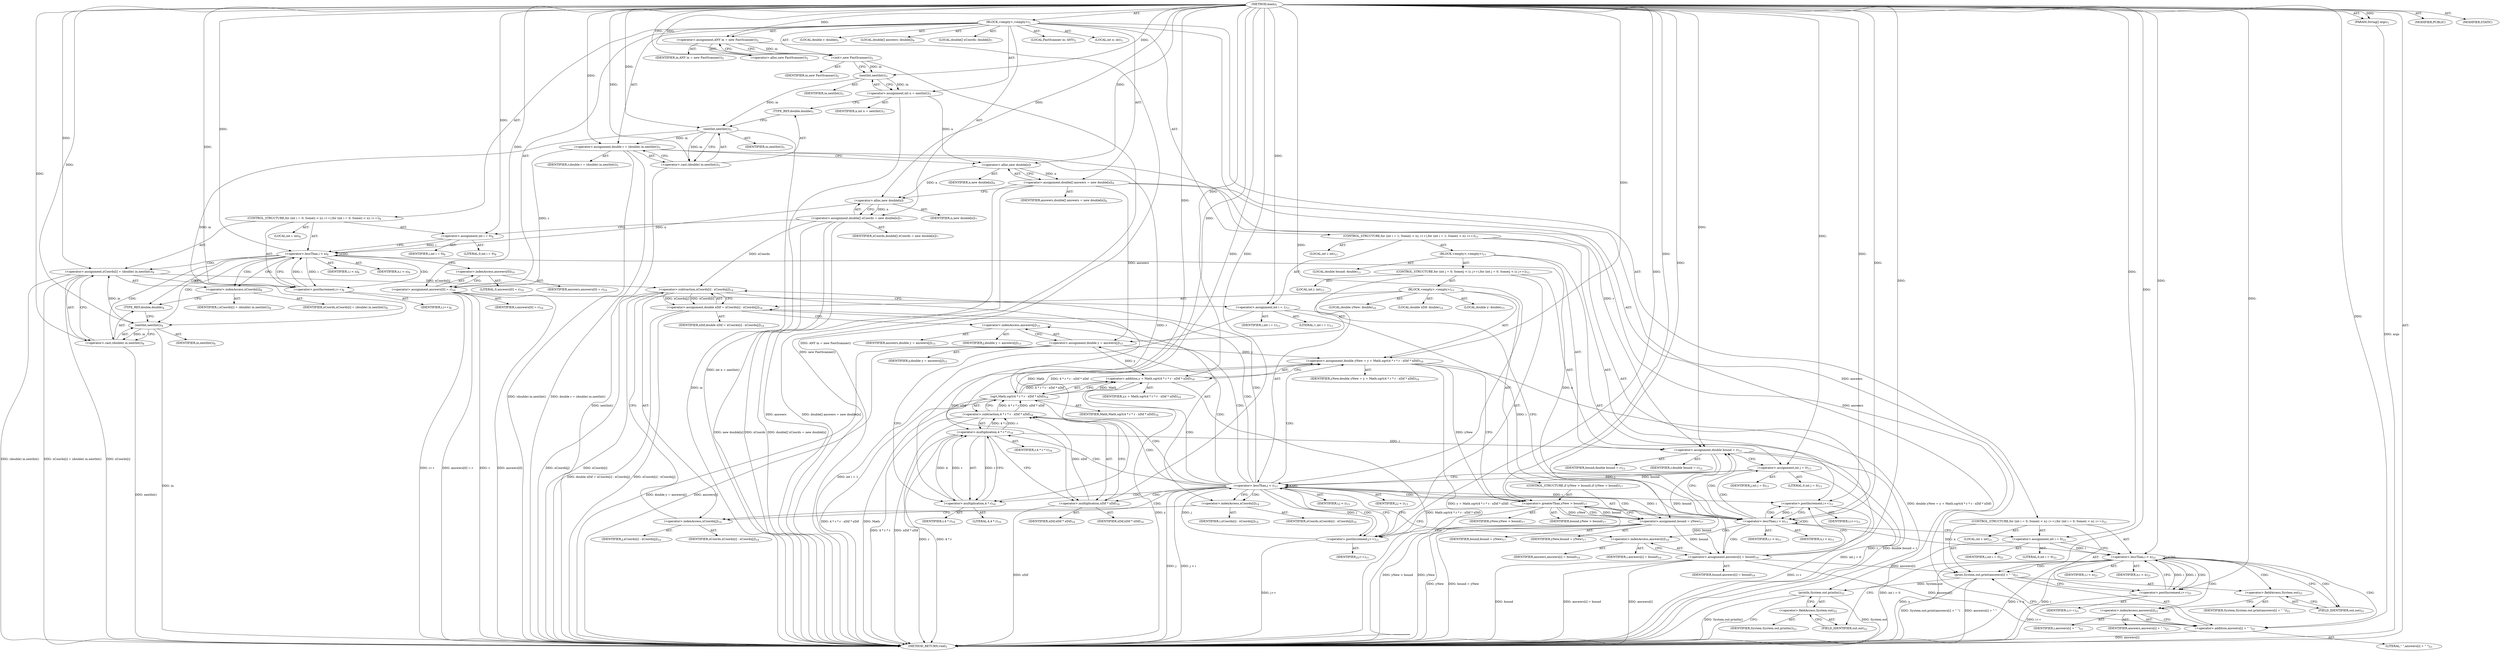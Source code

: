 digraph "main" {  
"19" [label = <(METHOD,main)<SUB>1</SUB>> ]
"20" [label = <(PARAM,String[] args)<SUB>1</SUB>> ]
"21" [label = <(BLOCK,&lt;empty&gt;,&lt;empty&gt;)<SUB>1</SUB>> ]
"4" [label = <(LOCAL,FastScanner in: ANY)<SUB>2</SUB>> ]
"22" [label = <(&lt;operator&gt;.assignment,ANY in = new FastScanner())<SUB>2</SUB>> ]
"23" [label = <(IDENTIFIER,in,ANY in = new FastScanner())<SUB>2</SUB>> ]
"24" [label = <(&lt;operator&gt;.alloc,new FastScanner())<SUB>2</SUB>> ]
"25" [label = <(&lt;init&gt;,new FastScanner())<SUB>2</SUB>> ]
"3" [label = <(IDENTIFIER,in,new FastScanner())<SUB>2</SUB>> ]
"26" [label = <(LOCAL,int n: int)<SUB>3</SUB>> ]
"27" [label = <(&lt;operator&gt;.assignment,int n = nextInt())<SUB>3</SUB>> ]
"28" [label = <(IDENTIFIER,n,int n = nextInt())<SUB>3</SUB>> ]
"29" [label = <(nextInt,nextInt())<SUB>3</SUB>> ]
"30" [label = <(IDENTIFIER,in,nextInt())<SUB>3</SUB>> ]
"31" [label = <(LOCAL,double r: double)<SUB>5</SUB>> ]
"32" [label = <(&lt;operator&gt;.assignment,double r = (double) in.nextInt())<SUB>5</SUB>> ]
"33" [label = <(IDENTIFIER,r,double r = (double) in.nextInt())<SUB>5</SUB>> ]
"34" [label = <(&lt;operator&gt;.cast,(double) in.nextInt())<SUB>5</SUB>> ]
"35" [label = <(TYPE_REF,double,double)<SUB>5</SUB>> ]
"36" [label = <(nextInt,nextInt())<SUB>5</SUB>> ]
"37" [label = <(IDENTIFIER,in,nextInt())<SUB>5</SUB>> ]
"38" [label = <(LOCAL,double[] answers: double[])<SUB>6</SUB>> ]
"39" [label = <(&lt;operator&gt;.assignment,double[] answers = new double[n])<SUB>6</SUB>> ]
"40" [label = <(IDENTIFIER,answers,double[] answers = new double[n])<SUB>6</SUB>> ]
"41" [label = <(&lt;operator&gt;.alloc,new double[n])> ]
"42" [label = <(IDENTIFIER,n,new double[n])<SUB>6</SUB>> ]
"43" [label = <(LOCAL,double[] xCoords: double[])<SUB>7</SUB>> ]
"44" [label = <(&lt;operator&gt;.assignment,double[] xCoords = new double[n])<SUB>7</SUB>> ]
"45" [label = <(IDENTIFIER,xCoords,double[] xCoords = new double[n])<SUB>7</SUB>> ]
"46" [label = <(&lt;operator&gt;.alloc,new double[n])> ]
"47" [label = <(IDENTIFIER,n,new double[n])<SUB>7</SUB>> ]
"48" [label = <(CONTROL_STRUCTURE,for (int i = 0; Some(i &lt; n); i++),for (int i = 0; Some(i &lt; n); i++))<SUB>8</SUB>> ]
"49" [label = <(LOCAL,int i: int)<SUB>8</SUB>> ]
"50" [label = <(&lt;operator&gt;.assignment,int i = 0)<SUB>8</SUB>> ]
"51" [label = <(IDENTIFIER,i,int i = 0)<SUB>8</SUB>> ]
"52" [label = <(LITERAL,0,int i = 0)<SUB>8</SUB>> ]
"53" [label = <(&lt;operator&gt;.lessThan,i &lt; n)<SUB>8</SUB>> ]
"54" [label = <(IDENTIFIER,i,i &lt; n)<SUB>8</SUB>> ]
"55" [label = <(IDENTIFIER,n,i &lt; n)<SUB>8</SUB>> ]
"56" [label = <(&lt;operator&gt;.postIncrement,i++)<SUB>8</SUB>> ]
"57" [label = <(IDENTIFIER,i,i++)<SUB>8</SUB>> ]
"58" [label = <(&lt;operator&gt;.assignment,xCoords[i] = (double) in.nextInt())<SUB>8</SUB>> ]
"59" [label = <(&lt;operator&gt;.indexAccess,xCoords[i])<SUB>8</SUB>> ]
"60" [label = <(IDENTIFIER,xCoords,xCoords[i] = (double) in.nextInt())<SUB>8</SUB>> ]
"61" [label = <(IDENTIFIER,i,xCoords[i] = (double) in.nextInt())<SUB>8</SUB>> ]
"62" [label = <(&lt;operator&gt;.cast,(double) in.nextInt())<SUB>8</SUB>> ]
"63" [label = <(TYPE_REF,double,double)<SUB>8</SUB>> ]
"64" [label = <(nextInt,nextInt())<SUB>8</SUB>> ]
"65" [label = <(IDENTIFIER,in,nextInt())<SUB>8</SUB>> ]
"66" [label = <(&lt;operator&gt;.assignment,answers[0] = r)<SUB>10</SUB>> ]
"67" [label = <(&lt;operator&gt;.indexAccess,answers[0])<SUB>10</SUB>> ]
"68" [label = <(IDENTIFIER,answers,answers[0] = r)<SUB>10</SUB>> ]
"69" [label = <(LITERAL,0,answers[0] = r)<SUB>10</SUB>> ]
"70" [label = <(IDENTIFIER,r,answers[0] = r)<SUB>10</SUB>> ]
"71" [label = <(CONTROL_STRUCTURE,for (int i = 1; Some(i &lt; n); i++),for (int i = 1; Some(i &lt; n); i++))<SUB>11</SUB>> ]
"72" [label = <(LOCAL,int i: int)<SUB>11</SUB>> ]
"73" [label = <(&lt;operator&gt;.assignment,int i = 1)<SUB>11</SUB>> ]
"74" [label = <(IDENTIFIER,i,int i = 1)<SUB>11</SUB>> ]
"75" [label = <(LITERAL,1,int i = 1)<SUB>11</SUB>> ]
"76" [label = <(&lt;operator&gt;.lessThan,i &lt; n)<SUB>11</SUB>> ]
"77" [label = <(IDENTIFIER,i,i &lt; n)<SUB>11</SUB>> ]
"78" [label = <(IDENTIFIER,n,i &lt; n)<SUB>11</SUB>> ]
"79" [label = <(&lt;operator&gt;.postIncrement,i++)<SUB>11</SUB>> ]
"80" [label = <(IDENTIFIER,i,i++)<SUB>11</SUB>> ]
"81" [label = <(BLOCK,&lt;empty&gt;,&lt;empty&gt;)<SUB>11</SUB>> ]
"82" [label = <(LOCAL,double bound: double)<SUB>12</SUB>> ]
"83" [label = <(&lt;operator&gt;.assignment,double bound = r)<SUB>12</SUB>> ]
"84" [label = <(IDENTIFIER,bound,double bound = r)<SUB>12</SUB>> ]
"85" [label = <(IDENTIFIER,r,double bound = r)<SUB>12</SUB>> ]
"86" [label = <(CONTROL_STRUCTURE,for (int j = 0; Some(j &lt; i); j++),for (int j = 0; Some(j &lt; i); j++))<SUB>13</SUB>> ]
"87" [label = <(LOCAL,int j: int)<SUB>13</SUB>> ]
"88" [label = <(&lt;operator&gt;.assignment,int j = 0)<SUB>13</SUB>> ]
"89" [label = <(IDENTIFIER,j,int j = 0)<SUB>13</SUB>> ]
"90" [label = <(LITERAL,0,int j = 0)<SUB>13</SUB>> ]
"91" [label = <(&lt;operator&gt;.lessThan,j &lt; i)<SUB>13</SUB>> ]
"92" [label = <(IDENTIFIER,j,j &lt; i)<SUB>13</SUB>> ]
"93" [label = <(IDENTIFIER,i,j &lt; i)<SUB>13</SUB>> ]
"94" [label = <(&lt;operator&gt;.postIncrement,j++)<SUB>13</SUB>> ]
"95" [label = <(IDENTIFIER,j,j++)<SUB>13</SUB>> ]
"96" [label = <(BLOCK,&lt;empty&gt;,&lt;empty&gt;)<SUB>13</SUB>> ]
"97" [label = <(LOCAL,double xDif: double)<SUB>14</SUB>> ]
"98" [label = <(&lt;operator&gt;.assignment,double xDif = xCoords[i] - xCoords[j])<SUB>14</SUB>> ]
"99" [label = <(IDENTIFIER,xDif,double xDif = xCoords[i] - xCoords[j])<SUB>14</SUB>> ]
"100" [label = <(&lt;operator&gt;.subtraction,xCoords[i] - xCoords[j])<SUB>14</SUB>> ]
"101" [label = <(&lt;operator&gt;.indexAccess,xCoords[i])<SUB>14</SUB>> ]
"102" [label = <(IDENTIFIER,xCoords,xCoords[i] - xCoords[j])<SUB>14</SUB>> ]
"103" [label = <(IDENTIFIER,i,xCoords[i] - xCoords[j])<SUB>14</SUB>> ]
"104" [label = <(&lt;operator&gt;.indexAccess,xCoords[j])<SUB>14</SUB>> ]
"105" [label = <(IDENTIFIER,xCoords,xCoords[i] - xCoords[j])<SUB>14</SUB>> ]
"106" [label = <(IDENTIFIER,j,xCoords[i] - xCoords[j])<SUB>14</SUB>> ]
"107" [label = <(LOCAL,double y: double)<SUB>15</SUB>> ]
"108" [label = <(&lt;operator&gt;.assignment,double y = answers[j])<SUB>15</SUB>> ]
"109" [label = <(IDENTIFIER,y,double y = answers[j])<SUB>15</SUB>> ]
"110" [label = <(&lt;operator&gt;.indexAccess,answers[j])<SUB>15</SUB>> ]
"111" [label = <(IDENTIFIER,answers,double y = answers[j])<SUB>15</SUB>> ]
"112" [label = <(IDENTIFIER,j,double y = answers[j])<SUB>15</SUB>> ]
"113" [label = <(LOCAL,double yNew: double)<SUB>16</SUB>> ]
"114" [label = <(&lt;operator&gt;.assignment,double yNew = y + Math.sqrt(4 * r * r - xDif * xDif))<SUB>16</SUB>> ]
"115" [label = <(IDENTIFIER,yNew,double yNew = y + Math.sqrt(4 * r * r - xDif * xDif))<SUB>16</SUB>> ]
"116" [label = <(&lt;operator&gt;.addition,y + Math.sqrt(4 * r * r - xDif * xDif))<SUB>16</SUB>> ]
"117" [label = <(IDENTIFIER,y,y + Math.sqrt(4 * r * r - xDif * xDif))<SUB>16</SUB>> ]
"118" [label = <(sqrt,Math.sqrt(4 * r * r - xDif * xDif))<SUB>16</SUB>> ]
"119" [label = <(IDENTIFIER,Math,Math.sqrt(4 * r * r - xDif * xDif))<SUB>16</SUB>> ]
"120" [label = <(&lt;operator&gt;.subtraction,4 * r * r - xDif * xDif)<SUB>16</SUB>> ]
"121" [label = <(&lt;operator&gt;.multiplication,4 * r * r)<SUB>16</SUB>> ]
"122" [label = <(&lt;operator&gt;.multiplication,4 * r)<SUB>16</SUB>> ]
"123" [label = <(LITERAL,4,4 * r)<SUB>16</SUB>> ]
"124" [label = <(IDENTIFIER,r,4 * r)<SUB>16</SUB>> ]
"125" [label = <(IDENTIFIER,r,4 * r * r)<SUB>16</SUB>> ]
"126" [label = <(&lt;operator&gt;.multiplication,xDif * xDif)<SUB>16</SUB>> ]
"127" [label = <(IDENTIFIER,xDif,xDif * xDif)<SUB>16</SUB>> ]
"128" [label = <(IDENTIFIER,xDif,xDif * xDif)<SUB>16</SUB>> ]
"129" [label = <(CONTROL_STRUCTURE,if (yNew &gt; bound),if (yNew &gt; bound))<SUB>17</SUB>> ]
"130" [label = <(&lt;operator&gt;.greaterThan,yNew &gt; bound)<SUB>17</SUB>> ]
"131" [label = <(IDENTIFIER,yNew,yNew &gt; bound)<SUB>17</SUB>> ]
"132" [label = <(IDENTIFIER,bound,yNew &gt; bound)<SUB>17</SUB>> ]
"133" [label = <(&lt;operator&gt;.assignment,bound = yNew)<SUB>17</SUB>> ]
"134" [label = <(IDENTIFIER,bound,bound = yNew)<SUB>17</SUB>> ]
"135" [label = <(IDENTIFIER,yNew,bound = yNew)<SUB>17</SUB>> ]
"136" [label = <(&lt;operator&gt;.assignment,answers[i] = bound)<SUB>19</SUB>> ]
"137" [label = <(&lt;operator&gt;.indexAccess,answers[i])<SUB>19</SUB>> ]
"138" [label = <(IDENTIFIER,answers,answers[i] = bound)<SUB>19</SUB>> ]
"139" [label = <(IDENTIFIER,i,answers[i] = bound)<SUB>19</SUB>> ]
"140" [label = <(IDENTIFIER,bound,answers[i] = bound)<SUB>19</SUB>> ]
"141" [label = <(CONTROL_STRUCTURE,for (int i = 0; Some(i &lt; n); i++),for (int i = 0; Some(i &lt; n); i++))<SUB>21</SUB>> ]
"142" [label = <(LOCAL,int i: int)<SUB>21</SUB>> ]
"143" [label = <(&lt;operator&gt;.assignment,int i = 0)<SUB>21</SUB>> ]
"144" [label = <(IDENTIFIER,i,int i = 0)<SUB>21</SUB>> ]
"145" [label = <(LITERAL,0,int i = 0)<SUB>21</SUB>> ]
"146" [label = <(&lt;operator&gt;.lessThan,i &lt; n)<SUB>21</SUB>> ]
"147" [label = <(IDENTIFIER,i,i &lt; n)<SUB>21</SUB>> ]
"148" [label = <(IDENTIFIER,n,i &lt; n)<SUB>21</SUB>> ]
"149" [label = <(&lt;operator&gt;.postIncrement,i++)<SUB>21</SUB>> ]
"150" [label = <(IDENTIFIER,i,i++)<SUB>21</SUB>> ]
"151" [label = <(print,System.out.print(answers[i] + &quot; &quot;))<SUB>21</SUB>> ]
"152" [label = <(&lt;operator&gt;.fieldAccess,System.out)<SUB>21</SUB>> ]
"153" [label = <(IDENTIFIER,System,System.out.print(answers[i] + &quot; &quot;))<SUB>21</SUB>> ]
"154" [label = <(FIELD_IDENTIFIER,out,out)<SUB>21</SUB>> ]
"155" [label = <(&lt;operator&gt;.addition,answers[i] + &quot; &quot;)<SUB>21</SUB>> ]
"156" [label = <(&lt;operator&gt;.indexAccess,answers[i])<SUB>21</SUB>> ]
"157" [label = <(IDENTIFIER,answers,answers[i] + &quot; &quot;)<SUB>21</SUB>> ]
"158" [label = <(IDENTIFIER,i,answers[i] + &quot; &quot;)<SUB>21</SUB>> ]
"159" [label = <(LITERAL,&quot; &quot;,answers[i] + &quot; &quot;)<SUB>21</SUB>> ]
"160" [label = <(println,System.out.println())<SUB>22</SUB>> ]
"161" [label = <(&lt;operator&gt;.fieldAccess,System.out)<SUB>22</SUB>> ]
"162" [label = <(IDENTIFIER,System,System.out.println())<SUB>22</SUB>> ]
"163" [label = <(FIELD_IDENTIFIER,out,out)<SUB>22</SUB>> ]
"164" [label = <(MODIFIER,PUBLIC)> ]
"165" [label = <(MODIFIER,STATIC)> ]
"166" [label = <(METHOD_RETURN,void)<SUB>1</SUB>> ]
  "19" -> "20"  [ label = "AST: "] 
  "19" -> "21"  [ label = "AST: "] 
  "19" -> "164"  [ label = "AST: "] 
  "19" -> "165"  [ label = "AST: "] 
  "19" -> "166"  [ label = "AST: "] 
  "21" -> "4"  [ label = "AST: "] 
  "21" -> "22"  [ label = "AST: "] 
  "21" -> "25"  [ label = "AST: "] 
  "21" -> "26"  [ label = "AST: "] 
  "21" -> "27"  [ label = "AST: "] 
  "21" -> "31"  [ label = "AST: "] 
  "21" -> "32"  [ label = "AST: "] 
  "21" -> "38"  [ label = "AST: "] 
  "21" -> "39"  [ label = "AST: "] 
  "21" -> "43"  [ label = "AST: "] 
  "21" -> "44"  [ label = "AST: "] 
  "21" -> "48"  [ label = "AST: "] 
  "21" -> "66"  [ label = "AST: "] 
  "21" -> "71"  [ label = "AST: "] 
  "21" -> "141"  [ label = "AST: "] 
  "21" -> "160"  [ label = "AST: "] 
  "22" -> "23"  [ label = "AST: "] 
  "22" -> "24"  [ label = "AST: "] 
  "25" -> "3"  [ label = "AST: "] 
  "27" -> "28"  [ label = "AST: "] 
  "27" -> "29"  [ label = "AST: "] 
  "29" -> "30"  [ label = "AST: "] 
  "32" -> "33"  [ label = "AST: "] 
  "32" -> "34"  [ label = "AST: "] 
  "34" -> "35"  [ label = "AST: "] 
  "34" -> "36"  [ label = "AST: "] 
  "36" -> "37"  [ label = "AST: "] 
  "39" -> "40"  [ label = "AST: "] 
  "39" -> "41"  [ label = "AST: "] 
  "41" -> "42"  [ label = "AST: "] 
  "44" -> "45"  [ label = "AST: "] 
  "44" -> "46"  [ label = "AST: "] 
  "46" -> "47"  [ label = "AST: "] 
  "48" -> "49"  [ label = "AST: "] 
  "48" -> "50"  [ label = "AST: "] 
  "48" -> "53"  [ label = "AST: "] 
  "48" -> "56"  [ label = "AST: "] 
  "48" -> "58"  [ label = "AST: "] 
  "50" -> "51"  [ label = "AST: "] 
  "50" -> "52"  [ label = "AST: "] 
  "53" -> "54"  [ label = "AST: "] 
  "53" -> "55"  [ label = "AST: "] 
  "56" -> "57"  [ label = "AST: "] 
  "58" -> "59"  [ label = "AST: "] 
  "58" -> "62"  [ label = "AST: "] 
  "59" -> "60"  [ label = "AST: "] 
  "59" -> "61"  [ label = "AST: "] 
  "62" -> "63"  [ label = "AST: "] 
  "62" -> "64"  [ label = "AST: "] 
  "64" -> "65"  [ label = "AST: "] 
  "66" -> "67"  [ label = "AST: "] 
  "66" -> "70"  [ label = "AST: "] 
  "67" -> "68"  [ label = "AST: "] 
  "67" -> "69"  [ label = "AST: "] 
  "71" -> "72"  [ label = "AST: "] 
  "71" -> "73"  [ label = "AST: "] 
  "71" -> "76"  [ label = "AST: "] 
  "71" -> "79"  [ label = "AST: "] 
  "71" -> "81"  [ label = "AST: "] 
  "73" -> "74"  [ label = "AST: "] 
  "73" -> "75"  [ label = "AST: "] 
  "76" -> "77"  [ label = "AST: "] 
  "76" -> "78"  [ label = "AST: "] 
  "79" -> "80"  [ label = "AST: "] 
  "81" -> "82"  [ label = "AST: "] 
  "81" -> "83"  [ label = "AST: "] 
  "81" -> "86"  [ label = "AST: "] 
  "81" -> "136"  [ label = "AST: "] 
  "83" -> "84"  [ label = "AST: "] 
  "83" -> "85"  [ label = "AST: "] 
  "86" -> "87"  [ label = "AST: "] 
  "86" -> "88"  [ label = "AST: "] 
  "86" -> "91"  [ label = "AST: "] 
  "86" -> "94"  [ label = "AST: "] 
  "86" -> "96"  [ label = "AST: "] 
  "88" -> "89"  [ label = "AST: "] 
  "88" -> "90"  [ label = "AST: "] 
  "91" -> "92"  [ label = "AST: "] 
  "91" -> "93"  [ label = "AST: "] 
  "94" -> "95"  [ label = "AST: "] 
  "96" -> "97"  [ label = "AST: "] 
  "96" -> "98"  [ label = "AST: "] 
  "96" -> "107"  [ label = "AST: "] 
  "96" -> "108"  [ label = "AST: "] 
  "96" -> "113"  [ label = "AST: "] 
  "96" -> "114"  [ label = "AST: "] 
  "96" -> "129"  [ label = "AST: "] 
  "98" -> "99"  [ label = "AST: "] 
  "98" -> "100"  [ label = "AST: "] 
  "100" -> "101"  [ label = "AST: "] 
  "100" -> "104"  [ label = "AST: "] 
  "101" -> "102"  [ label = "AST: "] 
  "101" -> "103"  [ label = "AST: "] 
  "104" -> "105"  [ label = "AST: "] 
  "104" -> "106"  [ label = "AST: "] 
  "108" -> "109"  [ label = "AST: "] 
  "108" -> "110"  [ label = "AST: "] 
  "110" -> "111"  [ label = "AST: "] 
  "110" -> "112"  [ label = "AST: "] 
  "114" -> "115"  [ label = "AST: "] 
  "114" -> "116"  [ label = "AST: "] 
  "116" -> "117"  [ label = "AST: "] 
  "116" -> "118"  [ label = "AST: "] 
  "118" -> "119"  [ label = "AST: "] 
  "118" -> "120"  [ label = "AST: "] 
  "120" -> "121"  [ label = "AST: "] 
  "120" -> "126"  [ label = "AST: "] 
  "121" -> "122"  [ label = "AST: "] 
  "121" -> "125"  [ label = "AST: "] 
  "122" -> "123"  [ label = "AST: "] 
  "122" -> "124"  [ label = "AST: "] 
  "126" -> "127"  [ label = "AST: "] 
  "126" -> "128"  [ label = "AST: "] 
  "129" -> "130"  [ label = "AST: "] 
  "129" -> "133"  [ label = "AST: "] 
  "130" -> "131"  [ label = "AST: "] 
  "130" -> "132"  [ label = "AST: "] 
  "133" -> "134"  [ label = "AST: "] 
  "133" -> "135"  [ label = "AST: "] 
  "136" -> "137"  [ label = "AST: "] 
  "136" -> "140"  [ label = "AST: "] 
  "137" -> "138"  [ label = "AST: "] 
  "137" -> "139"  [ label = "AST: "] 
  "141" -> "142"  [ label = "AST: "] 
  "141" -> "143"  [ label = "AST: "] 
  "141" -> "146"  [ label = "AST: "] 
  "141" -> "149"  [ label = "AST: "] 
  "141" -> "151"  [ label = "AST: "] 
  "143" -> "144"  [ label = "AST: "] 
  "143" -> "145"  [ label = "AST: "] 
  "146" -> "147"  [ label = "AST: "] 
  "146" -> "148"  [ label = "AST: "] 
  "149" -> "150"  [ label = "AST: "] 
  "151" -> "152"  [ label = "AST: "] 
  "151" -> "155"  [ label = "AST: "] 
  "152" -> "153"  [ label = "AST: "] 
  "152" -> "154"  [ label = "AST: "] 
  "155" -> "156"  [ label = "AST: "] 
  "155" -> "159"  [ label = "AST: "] 
  "156" -> "157"  [ label = "AST: "] 
  "156" -> "158"  [ label = "AST: "] 
  "160" -> "161"  [ label = "AST: "] 
  "161" -> "162"  [ label = "AST: "] 
  "161" -> "163"  [ label = "AST: "] 
  "22" -> "25"  [ label = "CFG: "] 
  "25" -> "29"  [ label = "CFG: "] 
  "27" -> "35"  [ label = "CFG: "] 
  "32" -> "41"  [ label = "CFG: "] 
  "39" -> "46"  [ label = "CFG: "] 
  "44" -> "50"  [ label = "CFG: "] 
  "66" -> "73"  [ label = "CFG: "] 
  "160" -> "166"  [ label = "CFG: "] 
  "24" -> "22"  [ label = "CFG: "] 
  "29" -> "27"  [ label = "CFG: "] 
  "34" -> "32"  [ label = "CFG: "] 
  "41" -> "39"  [ label = "CFG: "] 
  "46" -> "44"  [ label = "CFG: "] 
  "50" -> "53"  [ label = "CFG: "] 
  "53" -> "59"  [ label = "CFG: "] 
  "53" -> "67"  [ label = "CFG: "] 
  "56" -> "53"  [ label = "CFG: "] 
  "58" -> "56"  [ label = "CFG: "] 
  "67" -> "66"  [ label = "CFG: "] 
  "73" -> "76"  [ label = "CFG: "] 
  "76" -> "83"  [ label = "CFG: "] 
  "76" -> "143"  [ label = "CFG: "] 
  "79" -> "76"  [ label = "CFG: "] 
  "143" -> "146"  [ label = "CFG: "] 
  "146" -> "154"  [ label = "CFG: "] 
  "146" -> "163"  [ label = "CFG: "] 
  "149" -> "146"  [ label = "CFG: "] 
  "151" -> "149"  [ label = "CFG: "] 
  "161" -> "160"  [ label = "CFG: "] 
  "35" -> "36"  [ label = "CFG: "] 
  "36" -> "34"  [ label = "CFG: "] 
  "59" -> "63"  [ label = "CFG: "] 
  "62" -> "58"  [ label = "CFG: "] 
  "83" -> "88"  [ label = "CFG: "] 
  "136" -> "79"  [ label = "CFG: "] 
  "152" -> "156"  [ label = "CFG: "] 
  "155" -> "151"  [ label = "CFG: "] 
  "163" -> "161"  [ label = "CFG: "] 
  "63" -> "64"  [ label = "CFG: "] 
  "64" -> "62"  [ label = "CFG: "] 
  "88" -> "91"  [ label = "CFG: "] 
  "91" -> "101"  [ label = "CFG: "] 
  "91" -> "137"  [ label = "CFG: "] 
  "94" -> "91"  [ label = "CFG: "] 
  "137" -> "136"  [ label = "CFG: "] 
  "154" -> "152"  [ label = "CFG: "] 
  "156" -> "155"  [ label = "CFG: "] 
  "98" -> "110"  [ label = "CFG: "] 
  "108" -> "122"  [ label = "CFG: "] 
  "114" -> "130"  [ label = "CFG: "] 
  "100" -> "98"  [ label = "CFG: "] 
  "110" -> "108"  [ label = "CFG: "] 
  "116" -> "114"  [ label = "CFG: "] 
  "130" -> "133"  [ label = "CFG: "] 
  "130" -> "94"  [ label = "CFG: "] 
  "133" -> "94"  [ label = "CFG: "] 
  "101" -> "104"  [ label = "CFG: "] 
  "104" -> "100"  [ label = "CFG: "] 
  "118" -> "116"  [ label = "CFG: "] 
  "120" -> "118"  [ label = "CFG: "] 
  "121" -> "126"  [ label = "CFG: "] 
  "126" -> "120"  [ label = "CFG: "] 
  "122" -> "121"  [ label = "CFG: "] 
  "19" -> "24"  [ label = "CFG: "] 
  "20" -> "166"  [ label = "DDG: args"] 
  "22" -> "166"  [ label = "DDG: ANY in = new FastScanner()"] 
  "25" -> "166"  [ label = "DDG: new FastScanner()"] 
  "27" -> "166"  [ label = "DDG: int n = nextInt()"] 
  "36" -> "166"  [ label = "DDG: in"] 
  "34" -> "166"  [ label = "DDG: nextInt()"] 
  "32" -> "166"  [ label = "DDG: (double) in.nextInt()"] 
  "32" -> "166"  [ label = "DDG: double r = (double) in.nextInt()"] 
  "39" -> "166"  [ label = "DDG: answers"] 
  "39" -> "166"  [ label = "DDG: double[] answers = new double[n]"] 
  "44" -> "166"  [ label = "DDG: xCoords"] 
  "44" -> "166"  [ label = "DDG: new double[n]"] 
  "44" -> "166"  [ label = "DDG: double[] xCoords = new double[n]"] 
  "66" -> "166"  [ label = "DDG: answers[0]"] 
  "66" -> "166"  [ label = "DDG: r"] 
  "66" -> "166"  [ label = "DDG: answers[0] = r"] 
  "73" -> "166"  [ label = "DDG: int i = 1"] 
  "143" -> "166"  [ label = "DDG: int i = 0"] 
  "146" -> "166"  [ label = "DDG: i"] 
  "146" -> "166"  [ label = "DDG: n"] 
  "146" -> "166"  [ label = "DDG: i &lt; n"] 
  "160" -> "166"  [ label = "DDG: System.out"] 
  "160" -> "166"  [ label = "DDG: System.out.println()"] 
  "155" -> "166"  [ label = "DDG: answers[i]"] 
  "151" -> "166"  [ label = "DDG: answers[i] + &quot; &quot;"] 
  "151" -> "166"  [ label = "DDG: System.out.print(answers[i] + &quot; &quot;)"] 
  "149" -> "166"  [ label = "DDG: i++"] 
  "83" -> "166"  [ label = "DDG: r"] 
  "83" -> "166"  [ label = "DDG: double bound = r"] 
  "88" -> "166"  [ label = "DDG: int j = 0"] 
  "91" -> "166"  [ label = "DDG: j"] 
  "91" -> "166"  [ label = "DDG: j &lt; i"] 
  "136" -> "166"  [ label = "DDG: answers[i]"] 
  "136" -> "166"  [ label = "DDG: bound"] 
  "136" -> "166"  [ label = "DDG: answers[i] = bound"] 
  "79" -> "166"  [ label = "DDG: i++"] 
  "100" -> "166"  [ label = "DDG: xCoords[i]"] 
  "100" -> "166"  [ label = "DDG: xCoords[j]"] 
  "98" -> "166"  [ label = "DDG: xCoords[i] - xCoords[j]"] 
  "98" -> "166"  [ label = "DDG: double xDif = xCoords[i] - xCoords[j]"] 
  "108" -> "166"  [ label = "DDG: answers[j]"] 
  "108" -> "166"  [ label = "DDG: double y = answers[j]"] 
  "116" -> "166"  [ label = "DDG: y"] 
  "121" -> "166"  [ label = "DDG: 4 * r"] 
  "121" -> "166"  [ label = "DDG: r"] 
  "120" -> "166"  [ label = "DDG: 4 * r * r"] 
  "126" -> "166"  [ label = "DDG: xDif"] 
  "120" -> "166"  [ label = "DDG: xDif * xDif"] 
  "118" -> "166"  [ label = "DDG: 4 * r * r - xDif * xDif"] 
  "116" -> "166"  [ label = "DDG: Math.sqrt(4 * r * r - xDif * xDif)"] 
  "114" -> "166"  [ label = "DDG: y + Math.sqrt(4 * r * r - xDif * xDif)"] 
  "114" -> "166"  [ label = "DDG: double yNew = y + Math.sqrt(4 * r * r - xDif * xDif)"] 
  "130" -> "166"  [ label = "DDG: yNew"] 
  "130" -> "166"  [ label = "DDG: yNew &gt; bound"] 
  "133" -> "166"  [ label = "DDG: yNew"] 
  "133" -> "166"  [ label = "DDG: bound = yNew"] 
  "94" -> "166"  [ label = "DDG: j++"] 
  "58" -> "166"  [ label = "DDG: xCoords[i]"] 
  "64" -> "166"  [ label = "DDG: in"] 
  "62" -> "166"  [ label = "DDG: nextInt()"] 
  "58" -> "166"  [ label = "DDG: (double) in.nextInt()"] 
  "58" -> "166"  [ label = "DDG: xCoords[i] = (double) in.nextInt()"] 
  "56" -> "166"  [ label = "DDG: i++"] 
  "118" -> "166"  [ label = "DDG: Math"] 
  "19" -> "20"  [ label = "DDG: "] 
  "19" -> "22"  [ label = "DDG: "] 
  "29" -> "27"  [ label = "DDG: in"] 
  "19" -> "32"  [ label = "DDG: "] 
  "36" -> "32"  [ label = "DDG: in"] 
  "41" -> "39"  [ label = "DDG: n"] 
  "46" -> "44"  [ label = "DDG: n"] 
  "32" -> "66"  [ label = "DDG: r"] 
  "19" -> "66"  [ label = "DDG: "] 
  "22" -> "25"  [ label = "DDG: in"] 
  "19" -> "25"  [ label = "DDG: "] 
  "19" -> "50"  [ label = "DDG: "] 
  "19" -> "58"  [ label = "DDG: "] 
  "64" -> "58"  [ label = "DDG: in"] 
  "19" -> "73"  [ label = "DDG: "] 
  "19" -> "143"  [ label = "DDG: "] 
  "151" -> "160"  [ label = "DDG: System.out"] 
  "25" -> "29"  [ label = "DDG: in"] 
  "19" -> "29"  [ label = "DDG: "] 
  "19" -> "34"  [ label = "DDG: "] 
  "36" -> "34"  [ label = "DDG: in"] 
  "27" -> "41"  [ label = "DDG: n"] 
  "19" -> "41"  [ label = "DDG: "] 
  "41" -> "46"  [ label = "DDG: n"] 
  "19" -> "46"  [ label = "DDG: "] 
  "50" -> "53"  [ label = "DDG: i"] 
  "56" -> "53"  [ label = "DDG: i"] 
  "19" -> "53"  [ label = "DDG: "] 
  "46" -> "53"  [ label = "DDG: n"] 
  "53" -> "56"  [ label = "DDG: i"] 
  "19" -> "56"  [ label = "DDG: "] 
  "73" -> "76"  [ label = "DDG: i"] 
  "79" -> "76"  [ label = "DDG: i"] 
  "19" -> "76"  [ label = "DDG: "] 
  "53" -> "76"  [ label = "DDG: n"] 
  "91" -> "79"  [ label = "DDG: i"] 
  "19" -> "79"  [ label = "DDG: "] 
  "121" -> "83"  [ label = "DDG: r"] 
  "19" -> "83"  [ label = "DDG: "] 
  "32" -> "83"  [ label = "DDG: r"] 
  "83" -> "136"  [ label = "DDG: bound"] 
  "130" -> "136"  [ label = "DDG: bound"] 
  "133" -> "136"  [ label = "DDG: bound"] 
  "19" -> "136"  [ label = "DDG: "] 
  "143" -> "146"  [ label = "DDG: i"] 
  "149" -> "146"  [ label = "DDG: i"] 
  "19" -> "146"  [ label = "DDG: "] 
  "76" -> "146"  [ label = "DDG: n"] 
  "146" -> "149"  [ label = "DDG: i"] 
  "19" -> "149"  [ label = "DDG: "] 
  "39" -> "151"  [ label = "DDG: answers"] 
  "136" -> "151"  [ label = "DDG: answers[i]"] 
  "19" -> "151"  [ label = "DDG: "] 
  "29" -> "36"  [ label = "DDG: in"] 
  "19" -> "36"  [ label = "DDG: "] 
  "19" -> "62"  [ label = "DDG: "] 
  "64" -> "62"  [ label = "DDG: in"] 
  "19" -> "88"  [ label = "DDG: "] 
  "39" -> "155"  [ label = "DDG: answers"] 
  "136" -> "155"  [ label = "DDG: answers[i]"] 
  "19" -> "155"  [ label = "DDG: "] 
  "36" -> "64"  [ label = "DDG: in"] 
  "19" -> "64"  [ label = "DDG: "] 
  "88" -> "91"  [ label = "DDG: j"] 
  "94" -> "91"  [ label = "DDG: j"] 
  "19" -> "91"  [ label = "DDG: "] 
  "76" -> "91"  [ label = "DDG: i"] 
  "91" -> "94"  [ label = "DDG: j"] 
  "19" -> "94"  [ label = "DDG: "] 
  "100" -> "98"  [ label = "DDG: xCoords[i]"] 
  "100" -> "98"  [ label = "DDG: xCoords[j]"] 
  "39" -> "108"  [ label = "DDG: answers"] 
  "108" -> "114"  [ label = "DDG: y"] 
  "19" -> "114"  [ label = "DDG: "] 
  "118" -> "114"  [ label = "DDG: Math"] 
  "118" -> "114"  [ label = "DDG: 4 * r * r - xDif * xDif"] 
  "130" -> "133"  [ label = "DDG: yNew"] 
  "19" -> "133"  [ label = "DDG: "] 
  "44" -> "100"  [ label = "DDG: xCoords"] 
  "58" -> "100"  [ label = "DDG: xCoords[i]"] 
  "108" -> "116"  [ label = "DDG: y"] 
  "19" -> "116"  [ label = "DDG: "] 
  "118" -> "116"  [ label = "DDG: Math"] 
  "118" -> "116"  [ label = "DDG: 4 * r * r - xDif * xDif"] 
  "114" -> "130"  [ label = "DDG: yNew"] 
  "19" -> "130"  [ label = "DDG: "] 
  "83" -> "130"  [ label = "DDG: bound"] 
  "133" -> "130"  [ label = "DDG: bound"] 
  "19" -> "118"  [ label = "DDG: "] 
  "120" -> "118"  [ label = "DDG: 4 * r * r"] 
  "120" -> "118"  [ label = "DDG: xDif * xDif"] 
  "121" -> "120"  [ label = "DDG: 4 * r"] 
  "121" -> "120"  [ label = "DDG: r"] 
  "126" -> "120"  [ label = "DDG: xDif"] 
  "122" -> "121"  [ label = "DDG: 4"] 
  "122" -> "121"  [ label = "DDG: r"] 
  "19" -> "121"  [ label = "DDG: "] 
  "98" -> "126"  [ label = "DDG: xDif"] 
  "19" -> "126"  [ label = "DDG: "] 
  "19" -> "122"  [ label = "DDG: "] 
  "121" -> "122"  [ label = "DDG: r"] 
  "32" -> "122"  [ label = "DDG: r"] 
  "53" -> "64"  [ label = "CDG: "] 
  "53" -> "56"  [ label = "CDG: "] 
  "53" -> "59"  [ label = "CDG: "] 
  "53" -> "58"  [ label = "CDG: "] 
  "53" -> "53"  [ label = "CDG: "] 
  "53" -> "63"  [ label = "CDG: "] 
  "53" -> "62"  [ label = "CDG: "] 
  "76" -> "136"  [ label = "CDG: "] 
  "76" -> "76"  [ label = "CDG: "] 
  "76" -> "91"  [ label = "CDG: "] 
  "76" -> "137"  [ label = "CDG: "] 
  "76" -> "79"  [ label = "CDG: "] 
  "76" -> "83"  [ label = "CDG: "] 
  "76" -> "88"  [ label = "CDG: "] 
  "146" -> "154"  [ label = "CDG: "] 
  "146" -> "146"  [ label = "CDG: "] 
  "146" -> "149"  [ label = "CDG: "] 
  "146" -> "151"  [ label = "CDG: "] 
  "146" -> "152"  [ label = "CDG: "] 
  "146" -> "155"  [ label = "CDG: "] 
  "146" -> "156"  [ label = "CDG: "] 
  "91" -> "94"  [ label = "CDG: "] 
  "91" -> "98"  [ label = "CDG: "] 
  "91" -> "120"  [ label = "CDG: "] 
  "91" -> "116"  [ label = "CDG: "] 
  "91" -> "122"  [ label = "CDG: "] 
  "91" -> "114"  [ label = "CDG: "] 
  "91" -> "104"  [ label = "CDG: "] 
  "91" -> "121"  [ label = "CDG: "] 
  "91" -> "91"  [ label = "CDG: "] 
  "91" -> "101"  [ label = "CDG: "] 
  "91" -> "126"  [ label = "CDG: "] 
  "91" -> "130"  [ label = "CDG: "] 
  "91" -> "118"  [ label = "CDG: "] 
  "91" -> "100"  [ label = "CDG: "] 
  "91" -> "110"  [ label = "CDG: "] 
  "91" -> "108"  [ label = "CDG: "] 
  "130" -> "133"  [ label = "CDG: "] 
}
